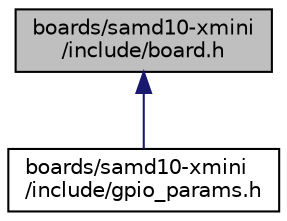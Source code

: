 digraph "boards/samd10-xmini/include/board.h"
{
 // LATEX_PDF_SIZE
  edge [fontname="Helvetica",fontsize="10",labelfontname="Helvetica",labelfontsize="10"];
  node [fontname="Helvetica",fontsize="10",shape=record];
  Node1 [label="boards/samd10-xmini\l/include/board.h",height=0.2,width=0.4,color="black", fillcolor="grey75", style="filled", fontcolor="black",tooltip="Board specific definitions for the Atmel SAM D10 Xplained Mini board."];
  Node1 -> Node2 [dir="back",color="midnightblue",fontsize="10",style="solid",fontname="Helvetica"];
  Node2 [label="boards/samd10-xmini\l/include/gpio_params.h",height=0.2,width=0.4,color="black", fillcolor="white", style="filled",URL="$samd10-xmini_2include_2gpio__params_8h.html",tooltip="Board specific configuration of direct mapped GPIOs."];
}
